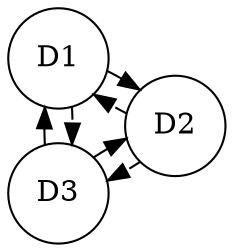digraph finite_state_machine {
layout="circo";
graph [nodesep=“4”]
node [shape = circle];
overlap=false;

D3 -> D1 [label=""]
D3 -> D2 [label=""]
D1 -> D2 [label=""]


D2 -> D1 [label="", style=dashed]
D2 -> D3 [label="", style=dashed]
D1 -> D3 [label="", style=dashed]
}


